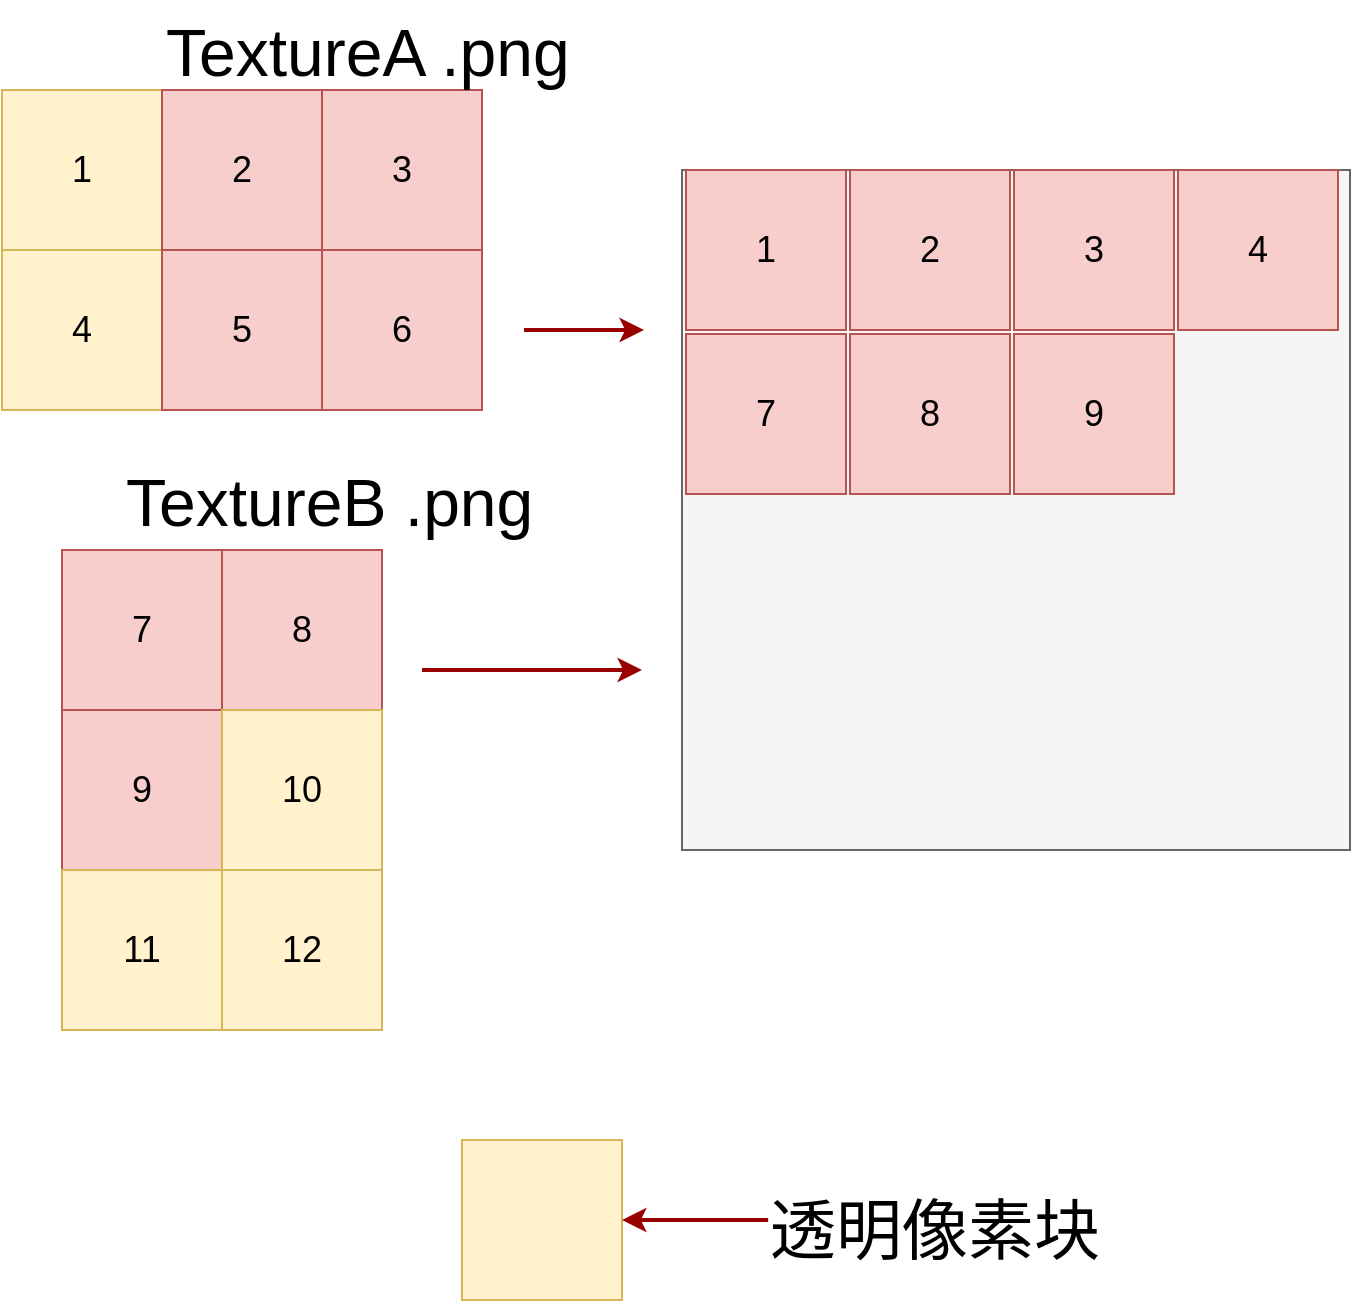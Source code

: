 <mxfile pages="1" version="11.2.7" type="github"><diagram name="Page-1" id="c7558073-3199-34d8-9f00-42111426c3f3"><mxGraphModel dx="1188" dy="831" grid="1" gridSize="10" guides="1" tooltips="1" connect="1" arrows="1" fold="1" page="1" pageScale="1" pageWidth="3300" pageHeight="4681" background="#ffffff" math="0" shadow="0"><root><mxCell id="0"/><mxCell id="1" parent="0"/><mxCell id="2bhpm8a1R3r_cmO7ZY0D-98" value="1" style="whiteSpace=wrap;html=1;aspect=fixed;fillColor=#fff2cc;strokeColor=#d6b656;fontSize=18;" parent="1" vertex="1"><mxGeometry x="550" y="625" width="80" height="80" as="geometry"/></mxCell><mxCell id="2bhpm8a1R3r_cmO7ZY0D-99" value="2" style="whiteSpace=wrap;html=1;aspect=fixed;fillColor=#f8cecc;strokeColor=#b85450;fontSize=18;" parent="1" vertex="1"><mxGeometry x="630" y="625" width="80" height="80" as="geometry"/></mxCell><mxCell id="2bhpm8a1R3r_cmO7ZY0D-100" value="4" style="whiteSpace=wrap;html=1;aspect=fixed;fillColor=#fff2cc;strokeColor=#d6b656;fontSize=18;" parent="1" vertex="1"><mxGeometry x="550" y="705" width="80" height="80" as="geometry"/></mxCell><mxCell id="2bhpm8a1R3r_cmO7ZY0D-101" value="5" style="whiteSpace=wrap;html=1;aspect=fixed;fillColor=#f8cecc;strokeColor=#b85450;fontSize=18;" parent="1" vertex="1"><mxGeometry x="630" y="705" width="80" height="80" as="geometry"/></mxCell><mxCell id="2bhpm8a1R3r_cmO7ZY0D-102" value="3" style="whiteSpace=wrap;html=1;aspect=fixed;fillColor=#f8cecc;strokeColor=#b85450;fontSize=18;" parent="1" vertex="1"><mxGeometry x="710" y="625" width="80" height="80" as="geometry"/></mxCell><mxCell id="2bhpm8a1R3r_cmO7ZY0D-103" value="6" style="whiteSpace=wrap;html=1;aspect=fixed;fillColor=#f8cecc;strokeColor=#b85450;fontSize=18;" parent="1" vertex="1"><mxGeometry x="710" y="705" width="80" height="80" as="geometry"/></mxCell><mxCell id="2bhpm8a1R3r_cmO7ZY0D-113" style="edgeStyle=none;comic=0;orthogonalLoop=1;jettySize=auto;html=1;exitX=1;exitY=0.5;exitDx=0;exitDy=0;strokeColor=#990000;strokeWidth=2;fontColor=#000000;fontSize=18;" parent="1" edge="1"><mxGeometry relative="1" as="geometry"><mxPoint x="811" y="745" as="sourcePoint"/><mxPoint x="871" y="745" as="targetPoint"/></mxGeometry></mxCell><mxCell id="2bhpm8a1R3r_cmO7ZY0D-114" value="" style="whiteSpace=wrap;html=1;fillColor=#f5f5f5;strokeColor=#666666;fontColor=#333333;fontSize=18;" parent="1" vertex="1"><mxGeometry x="890" y="665" width="334" height="340" as="geometry"/></mxCell><mxCell id="2bhpm8a1R3r_cmO7ZY0D-115" value="1" style="whiteSpace=wrap;html=1;aspect=fixed;fillColor=#f8cecc;strokeColor=#b85450;fontSize=18;" parent="1" vertex="1"><mxGeometry x="892" y="665" width="80" height="80" as="geometry"/></mxCell><mxCell id="2bhpm8a1R3r_cmO7ZY0D-116" value="2" style="whiteSpace=wrap;html=1;aspect=fixed;fillColor=#f8cecc;strokeColor=#b85450;fontSize=18;" parent="1" vertex="1"><mxGeometry x="974" y="665" width="80" height="80" as="geometry"/></mxCell><mxCell id="2bhpm8a1R3r_cmO7ZY0D-117" value="3" style="whiteSpace=wrap;html=1;aspect=fixed;fillColor=#f8cecc;strokeColor=#b85450;fontSize=18;" parent="1" vertex="1"><mxGeometry x="1056" y="665" width="80" height="80" as="geometry"/></mxCell><mxCell id="2bhpm8a1R3r_cmO7ZY0D-118" value="4" style="whiteSpace=wrap;html=1;aspect=fixed;fillColor=#f8cecc;strokeColor=#b85450;fontSize=18;" parent="1" vertex="1"><mxGeometry x="1138" y="665" width="80" height="80" as="geometry"/></mxCell><mxCell id="2bhpm8a1R3r_cmO7ZY0D-119" value="7" style="whiteSpace=wrap;html=1;aspect=fixed;fontSize=18;fillColor=#f8cecc;strokeColor=#b85450;" parent="1" vertex="1"><mxGeometry x="580" y="855" width="80" height="80" as="geometry"/></mxCell><mxCell id="2bhpm8a1R3r_cmO7ZY0D-120" value="8" style="whiteSpace=wrap;html=1;aspect=fixed;fontSize=18;fillColor=#f8cecc;strokeColor=#b85450;" parent="1" vertex="1"><mxGeometry x="660" y="855" width="80" height="80" as="geometry"/></mxCell><mxCell id="2bhpm8a1R3r_cmO7ZY0D-121" value="9" style="whiteSpace=wrap;html=1;aspect=fixed;fontSize=18;fillColor=#f8cecc;strokeColor=#b85450;" parent="1" vertex="1"><mxGeometry x="580" y="935" width="80" height="80" as="geometry"/></mxCell><mxCell id="2bhpm8a1R3r_cmO7ZY0D-122" value="10" style="whiteSpace=wrap;html=1;aspect=fixed;fontSize=18;fillColor=#fff2cc;strokeColor=#d6b656;" parent="1" vertex="1"><mxGeometry x="660" y="935" width="80" height="80" as="geometry"/></mxCell><mxCell id="2bhpm8a1R3r_cmO7ZY0D-123" value="11" style="whiteSpace=wrap;html=1;aspect=fixed;fontSize=18;fillColor=#fff2cc;strokeColor=#d6b656;" parent="1" vertex="1"><mxGeometry x="580" y="1015" width="80" height="80" as="geometry"/></mxCell><mxCell id="2bhpm8a1R3r_cmO7ZY0D-124" value="12" style="whiteSpace=wrap;html=1;aspect=fixed;fontSize=18;fillColor=#fff2cc;strokeColor=#d6b656;" parent="1" vertex="1"><mxGeometry x="660" y="1015" width="80" height="80" as="geometry"/></mxCell><mxCell id="2bhpm8a1R3r_cmO7ZY0D-125" value="7" style="whiteSpace=wrap;html=1;aspect=fixed;fontSize=18;fillColor=#f8cecc;strokeColor=#b85450;" parent="1" vertex="1"><mxGeometry x="892" y="747" width="80" height="80" as="geometry"/></mxCell><mxCell id="2bhpm8a1R3r_cmO7ZY0D-126" value="8" style="whiteSpace=wrap;html=1;aspect=fixed;fontSize=18;fillColor=#f8cecc;strokeColor=#b85450;" parent="1" vertex="1"><mxGeometry x="974" y="747" width="80" height="80" as="geometry"/></mxCell><mxCell id="2bhpm8a1R3r_cmO7ZY0D-127" value="9" style="whiteSpace=wrap;html=1;aspect=fixed;fontSize=18;fillColor=#f8cecc;strokeColor=#b85450;" parent="1" vertex="1"><mxGeometry x="1056" y="747" width="80" height="80" as="geometry"/></mxCell><mxCell id="2bhpm8a1R3r_cmO7ZY0D-128" style="edgeStyle=none;comic=0;orthogonalLoop=1;jettySize=auto;html=1;exitX=1;exitY=0.5;exitDx=0;exitDy=0;strokeColor=#990000;strokeWidth=2;fontColor=#000000;fontSize=18;" parent="1" edge="1"><mxGeometry relative="1" as="geometry"><mxPoint x="760" y="915" as="sourcePoint"/><mxPoint x="870" y="915" as="targetPoint"/></mxGeometry></mxCell><mxCell id="2bhpm8a1R3r_cmO7ZY0D-129" value="&lt;font style=&quot;font-size: 33px ; font-weight: normal&quot; color=&quot;#000000&quot;&gt;TextureA .png&lt;/font&gt;" style="text;html=1;comic=1;fontStyle=1;fontColor=#FF0000;fontSize=14;" parent="1" vertex="1"><mxGeometry x="630" y="580" width="60" height="30" as="geometry"/></mxCell><mxCell id="2bhpm8a1R3r_cmO7ZY0D-130" value="&lt;font style=&quot;font-size: 33px ; font-weight: normal&quot; color=&quot;#000000&quot;&gt;TextureB .png&lt;/font&gt;" style="text;html=1;comic=1;fontStyle=1;fontColor=#FF0000;fontSize=14;" parent="1" vertex="1"><mxGeometry x="610" y="805" width="60" height="30" as="geometry"/></mxCell><mxCell id="vZJAtY6wHvziQ9_aqfvr-1" value="" style="whiteSpace=wrap;html=1;aspect=fixed;fillColor=#fff2cc;strokeColor=#d6b656;fontSize=18;" vertex="1" parent="1"><mxGeometry x="780" y="1150" width="80" height="80" as="geometry"/></mxCell><mxCell id="vZJAtY6wHvziQ9_aqfvr-2" value="&lt;font style=&quot;font-size: 33px&quot;&gt;透明像素块&lt;/font&gt;" style="text;html=1;resizable=0;points=[];autosize=1;align=left;verticalAlign=top;spacingTop=-4;" vertex="1" parent="1"><mxGeometry x="932" y="1173" width="180" height="20" as="geometry"/></mxCell><mxCell id="vZJAtY6wHvziQ9_aqfvr-3" style="edgeStyle=none;comic=0;orthogonalLoop=1;jettySize=auto;html=1;exitX=0.006;exitY=0.85;exitDx=0;exitDy=0;strokeColor=#990000;strokeWidth=2;fontColor=#000000;fontSize=18;entryX=1;entryY=0.5;entryDx=0;entryDy=0;exitPerimeter=0;" edge="1" parent="1" source="vZJAtY6wHvziQ9_aqfvr-2" target="vZJAtY6wHvziQ9_aqfvr-1"><mxGeometry relative="1" as="geometry"><mxPoint x="959" y="1110" as="sourcePoint"/><mxPoint x="1069" y="1110" as="targetPoint"/></mxGeometry></mxCell></root></mxGraphModel></diagram></mxfile>